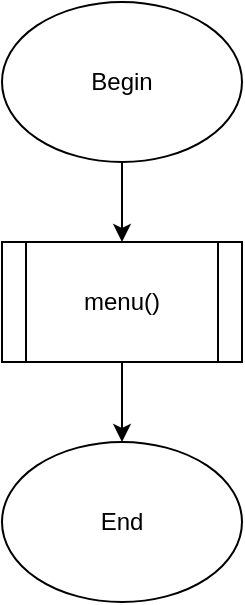 <mxfile version="13.0.3" type="device"><diagram id="sbTIKvEG1fV2voOc8eRY" name="Page-1"><mxGraphModel dx="1422" dy="822" grid="1" gridSize="10" guides="1" tooltips="1" connect="1" arrows="1" fold="1" page="1" pageScale="1" pageWidth="850" pageHeight="1100" math="0" shadow="0"><root><mxCell id="0"/><mxCell id="1" parent="0"/><mxCell id="LoLqs4nNjXFto8gmQVuQ-3" value="" style="edgeStyle=orthogonalEdgeStyle;rounded=0;orthogonalLoop=1;jettySize=auto;html=1;" parent="1" source="LoLqs4nNjXFto8gmQVuQ-1" edge="1"><mxGeometry relative="1" as="geometry"><mxPoint x="425" y="160" as="targetPoint"/></mxGeometry></mxCell><mxCell id="LoLqs4nNjXFto8gmQVuQ-1" value="Begin" style="ellipse;whiteSpace=wrap;html=1;" parent="1" vertex="1"><mxGeometry x="365" y="40" width="120" height="80" as="geometry"/></mxCell><mxCell id="LoLqs4nNjXFto8gmQVuQ-13" value="" style="edgeStyle=orthogonalEdgeStyle;rounded=0;orthogonalLoop=1;jettySize=auto;html=1;" parent="1" source="LoLqs4nNjXFto8gmQVuQ-11" target="LoLqs4nNjXFto8gmQVuQ-12" edge="1"><mxGeometry relative="1" as="geometry"/></mxCell><mxCell id="LoLqs4nNjXFto8gmQVuQ-11" value="menu()" style="shape=process;whiteSpace=wrap;html=1;backgroundOutline=1;" parent="1" vertex="1"><mxGeometry x="365" y="160" width="120" height="60" as="geometry"/></mxCell><mxCell id="LoLqs4nNjXFto8gmQVuQ-12" value="End" style="ellipse;whiteSpace=wrap;html=1;" parent="1" vertex="1"><mxGeometry x="365" y="260" width="120" height="80" as="geometry"/></mxCell></root></mxGraphModel></diagram></mxfile>